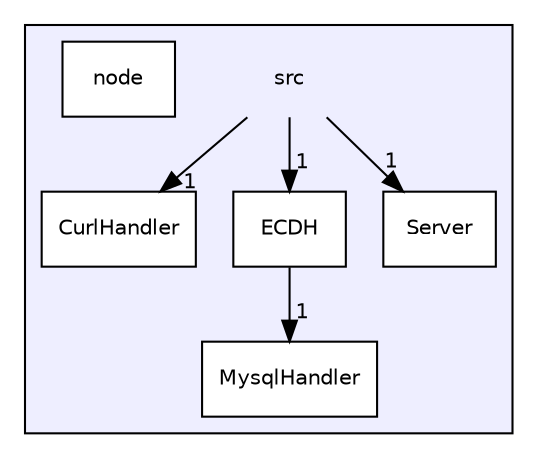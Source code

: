 digraph "/home/rso16/projects/ECDS/src" {
  compound=true
  node [ fontsize="10", fontname="Helvetica"];
  edge [ labelfontsize="10", labelfontname="Helvetica"];
  subgraph clusterdir_68267d1309a1af8e8297ef4c3efbcdba {
    graph [ bgcolor="#eeeeff", pencolor="black", label="" URL="dir_68267d1309a1af8e8297ef4c3efbcdba.html"];
    dir_68267d1309a1af8e8297ef4c3efbcdba [shape=plaintext label="src"];
    dir_8385801ab3e93c68ff9b2289b838505d [shape=box label="CurlHandler" color="black" fillcolor="white" style="filled" URL="dir_8385801ab3e93c68ff9b2289b838505d.html"];
    dir_231c5c54ac0c3901ea6f20953d34eb96 [shape=box label="ECDH" color="black" fillcolor="white" style="filled" URL="dir_231c5c54ac0c3901ea6f20953d34eb96.html"];
    dir_0b0f12d535465a348bd4776cfe96c942 [shape=box label="MysqlHandler" color="black" fillcolor="white" style="filled" URL="dir_0b0f12d535465a348bd4776cfe96c942.html"];
    dir_18ae7af74d885898b85cbb543ae51b63 [shape=box label="node" color="black" fillcolor="white" style="filled" URL="dir_18ae7af74d885898b85cbb543ae51b63.html"];
    dir_f6675a7e1cd1d6d7f6e5e9669ead62e8 [shape=box label="Server" color="black" fillcolor="white" style="filled" URL="dir_f6675a7e1cd1d6d7f6e5e9669ead62e8.html"];
  }
  dir_68267d1309a1af8e8297ef4c3efbcdba->dir_231c5c54ac0c3901ea6f20953d34eb96 [headlabel="1", labeldistance=1.5 headhref="dir_000000_000002.html"];
  dir_68267d1309a1af8e8297ef4c3efbcdba->dir_f6675a7e1cd1d6d7f6e5e9669ead62e8 [headlabel="1", labeldistance=1.5 headhref="dir_000000_000005.html"];
  dir_68267d1309a1af8e8297ef4c3efbcdba->dir_8385801ab3e93c68ff9b2289b838505d [headlabel="1", labeldistance=1.5 headhref="dir_000000_000001.html"];
  dir_231c5c54ac0c3901ea6f20953d34eb96->dir_0b0f12d535465a348bd4776cfe96c942 [headlabel="1", labeldistance=1.5 headhref="dir_000002_000003.html"];
}
